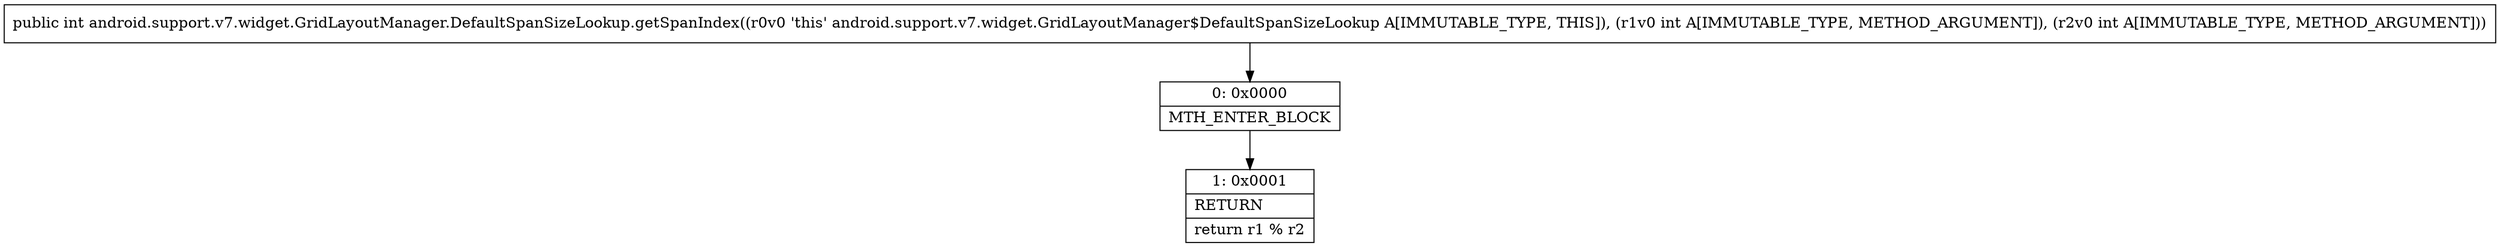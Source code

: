 digraph "CFG forandroid.support.v7.widget.GridLayoutManager.DefaultSpanSizeLookup.getSpanIndex(II)I" {
Node_0 [shape=record,label="{0\:\ 0x0000|MTH_ENTER_BLOCK\l}"];
Node_1 [shape=record,label="{1\:\ 0x0001|RETURN\l|return r1 % r2\l}"];
MethodNode[shape=record,label="{public int android.support.v7.widget.GridLayoutManager.DefaultSpanSizeLookup.getSpanIndex((r0v0 'this' android.support.v7.widget.GridLayoutManager$DefaultSpanSizeLookup A[IMMUTABLE_TYPE, THIS]), (r1v0 int A[IMMUTABLE_TYPE, METHOD_ARGUMENT]), (r2v0 int A[IMMUTABLE_TYPE, METHOD_ARGUMENT])) }"];
MethodNode -> Node_0;
Node_0 -> Node_1;
}


